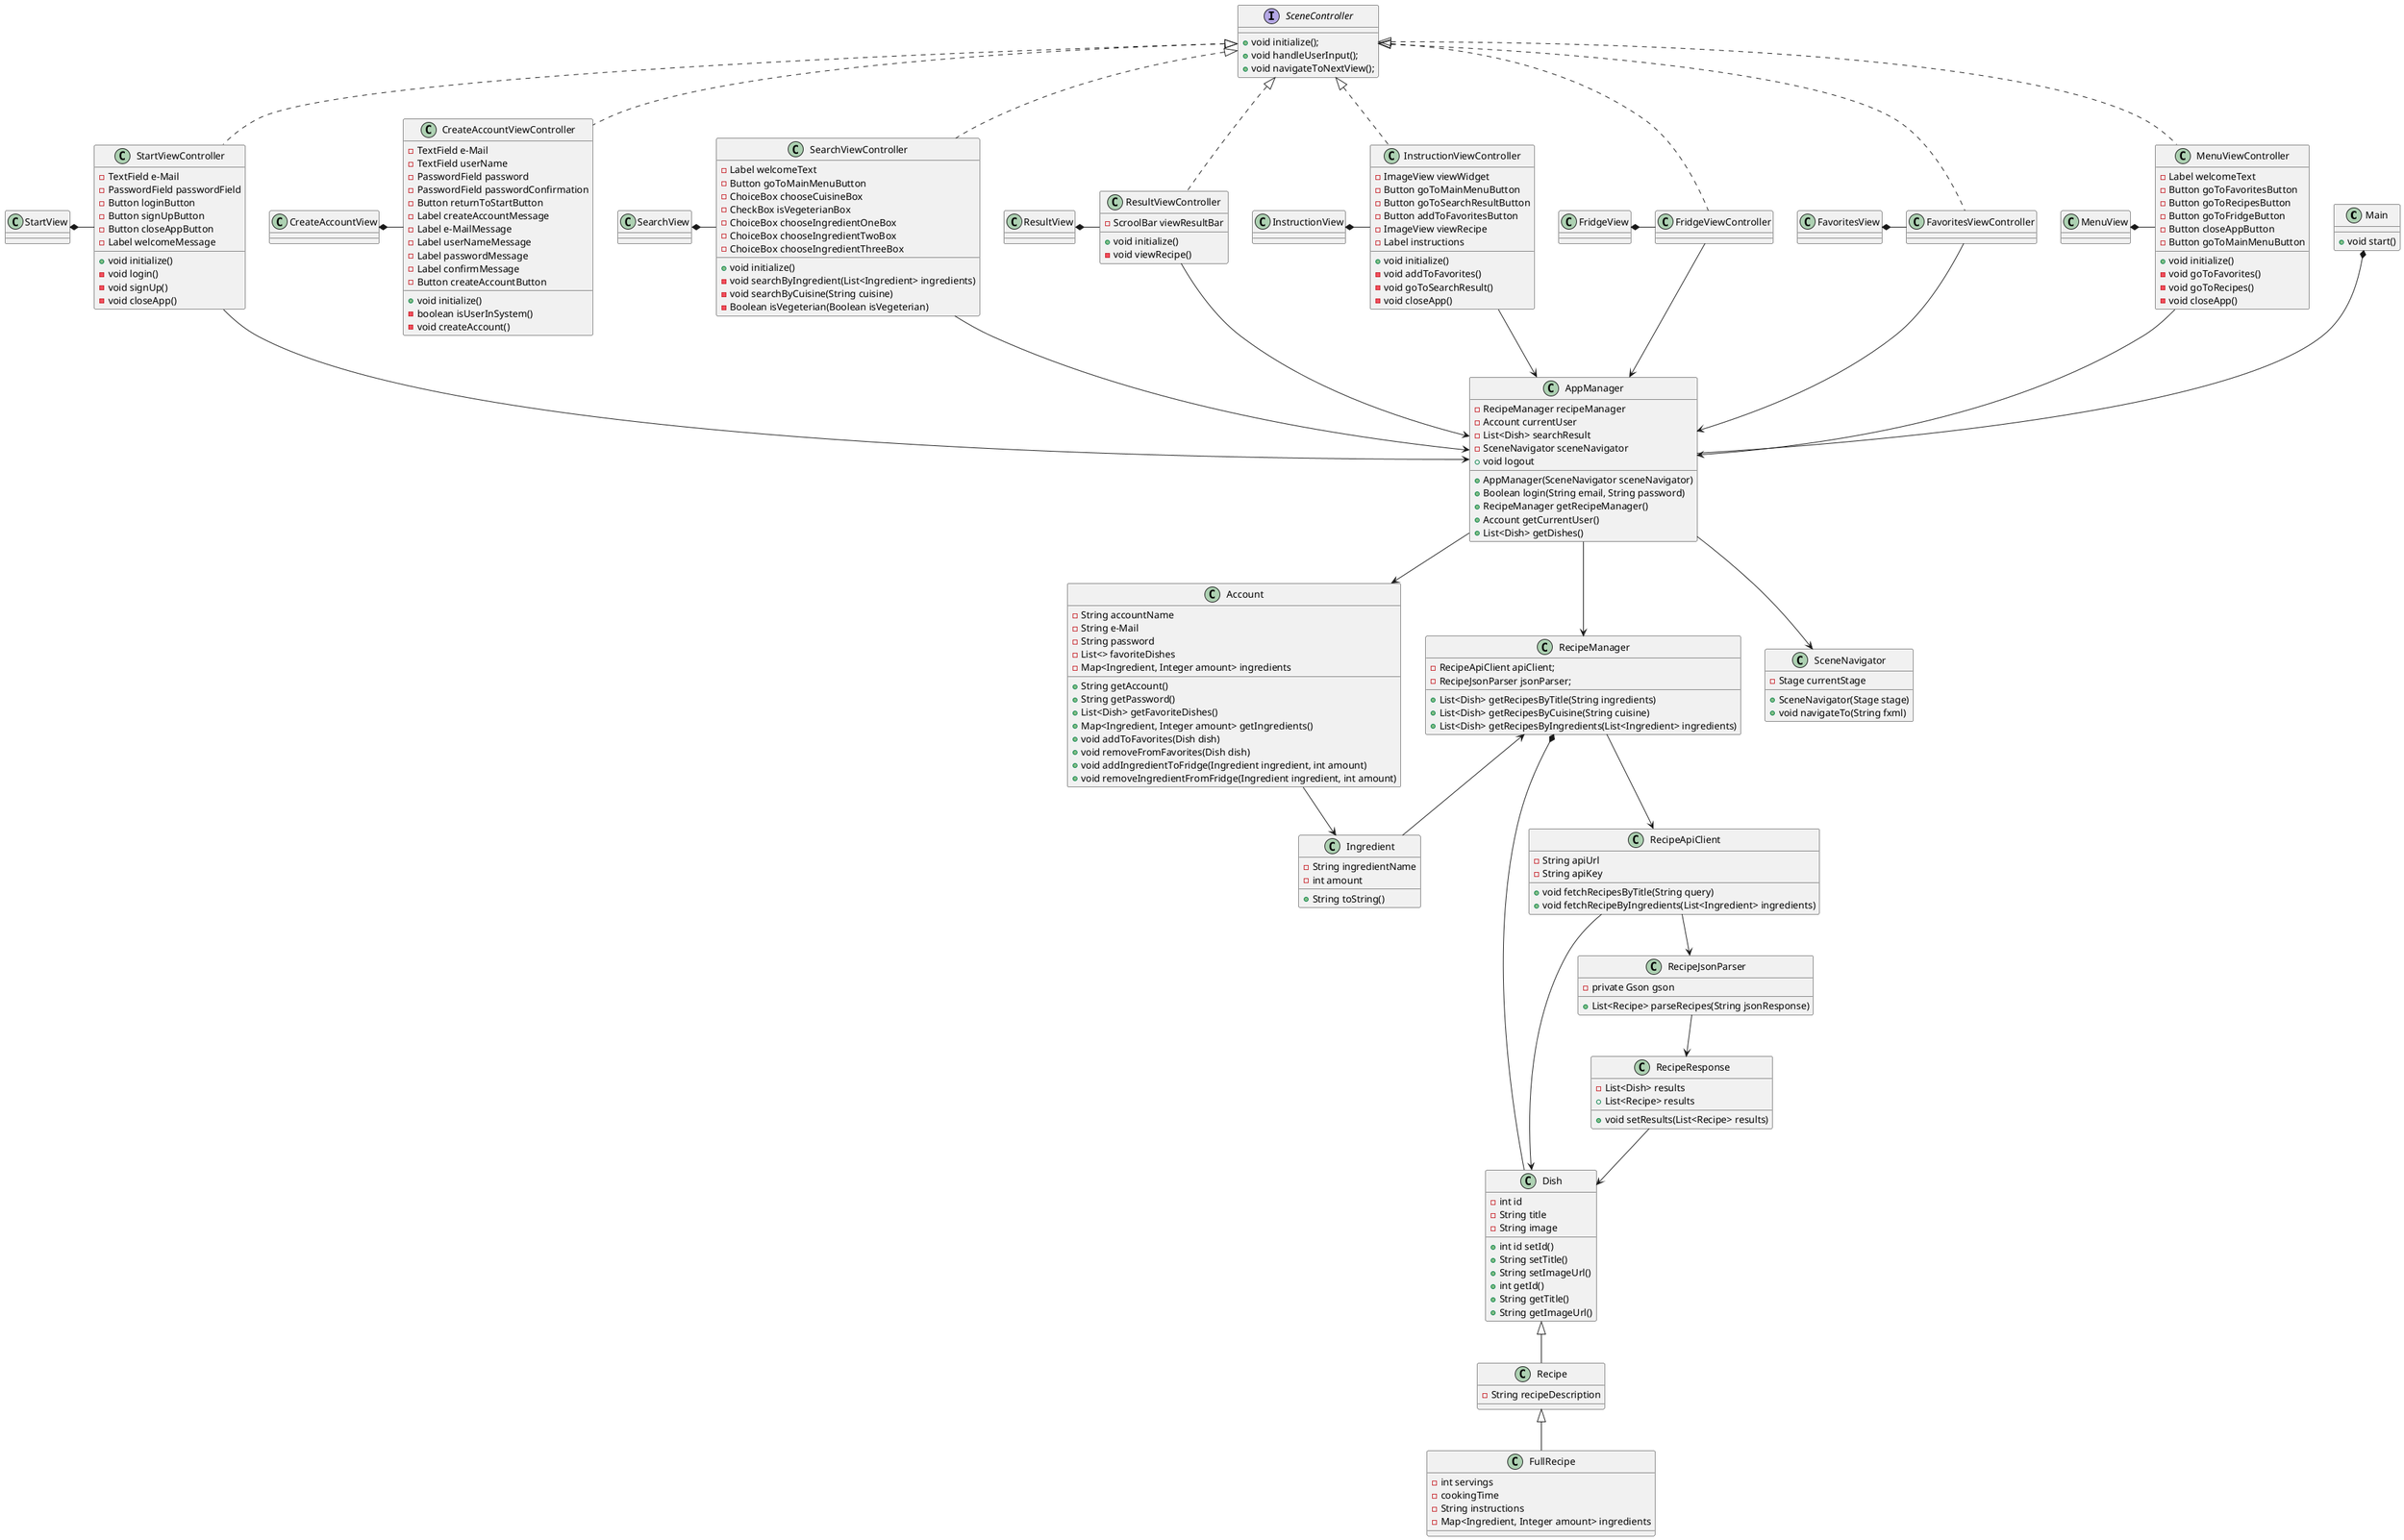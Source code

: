 @startuml
top to bottom direction

class Main{
+ void start()
}


class AppManager{
- RecipeManager recipeManager
- Account currentUser
- List<Dish> searchResult
- SceneNavigator sceneNavigator
+ AppManager(SceneNavigator sceneNavigator)
+ Boolean login(String email, String password)
+ void logout
+ RecipeManager getRecipeManager()
+ Account getCurrentUser()
+ List<Dish> getDishes()
}


interface SceneController{
+ void initialize();
+ void handleUserInput();
+ void navigateToNextView();
}

class StartViewController{
- TextField e-Mail
- PasswordField passwordField
- Button loginButton
- Button signUpButton
- Button closeAppButton
- Label welcomeMessage

+ void initialize()
- void login()
- void signUp()
- void closeApp()
}


class CreateAccountViewController{
- TextField e-Mail
- TextField userName
- PasswordField password
- PasswordField passwordConfirmation
- Button returnToStartButton
- Label createAccountMessage
- Label e-MailMessage
- Label userNameMessage
- Label passwordMessage
- Label confirmMessage
- Button createAccountButton

+ void initialize()
- boolean isUserInSystem()
- void createAccount()
}


class MenuViewController{
- Label welcomeText
- Button goToFavoritesButton
- Button goToRecipesButton
- Button goToFridgeButton
- Button closeAppButton
- Button goToMainMenuButton

+ void initialize()
- void goToFavorites()
- void goToRecipes()
- void closeApp()
}


class InstructionViewController{
- ImageView viewWidget
- Button goToMainMenuButton
- Button goToSearchResultButton
- Button addToFavoritesButton
- ImageView viewRecipe
- Label instructions

+ void initialize()
- void addToFavorites()
- void goToSearchResult()
- void closeApp()
}


class SearchViewController{
- Label welcomeText
- Button goToMainMenuButton
- ChoiceBox chooseCuisineBox
- CheckBox isVegeterianBox
- ChoiceBox chooseIngredientOneBox
- ChoiceBox chooseIngredientTwoBox
- ChoiceBox chooseIngredientThreeBox

+ void initialize()
- void searchByIngredient(List<Ingredient> ingredients)
- void searchByCuisine(String cuisine)
- Boolean isVegeterian(Boolean isVegeterian)
}


class ResultViewController{
- ScroolBar viewResultBar

+ void initialize()
- void viewRecipe()
}

class RecipeManager{
- RecipeApiClient apiClient;
- RecipeJsonParser jsonParser;
+ List<Dish> getRecipesByTitle(String ingredients)
+ List<Dish> getRecipesByCuisine(String cuisine)
+ List<Dish> getRecipesByIngredients(List<Ingredient> ingredients)
}


class Account{
- String accountName
- String e-Mail
- String password
- List<> favoriteDishes
- Map<Ingredient, Integer amount> ingredients

+ String getAccount()
+ String getPassword()
+ List<Dish> getFavoriteDishes()
+ Map<Ingredient, Integer amount> getIngredients()
+ void addToFavorites(Dish dish)
+ void removeFromFavorites(Dish dish)
+ void addIngredientToFridge(Ingredient ingredient, int amount)
+ void removeIngredientFromFridge(Ingredient ingredient, int amount)
}

class Ingredient{
- String ingredientName
- int amount

+ String toString()
}


class Dish{
- int id
- String title
- String image

+ int id setId()
+ String setTitle()
+ String setImageUrl()
+ int getId()
+ String getTitle()
+ String getImageUrl()
}


class Recipe{
- String recipeDescription
}

class FullRecipe{
- int servings
- cookingTime
- String instructions
- Map<Ingredient, Integer amount> ingredients
}

class RecipeApiClient{
- String apiUrl
- String apiKey
+ void fetchRecipesByTitle(String query)
+ void fetchRecipeByIngredients(List<Ingredient> ingredients)
}

class RecipeJsonParser{
- private Gson gson
+ List<Recipe> parseRecipes(String jsonResponse)
}

class RecipeResponse{
- List<Dish> results
+ List<Recipe> results
+ void setResults(List<Recipe> results)
}


class FavoritesView
class FavoritesViewController

class FridgeView
class FridgeViewController

class StartView
class CreateAccountView
class MenuView
class InstructionView
class SearchView
class ResultView

class SceneNavigator{
- Stage currentStage
+ SceneNavigator(Stage stage)
+ void navigateTo(String fxml)
}


Main *-- AppManager
AppManager --> SceneNavigator
AppManager --> RecipeManager
AppManager --> Account
RecipeManager *-- Dish
Dish <|-- Recipe
Recipe <|-- FullRecipe

Account --> Ingredient
RecipeManager <-- Ingredient

RecipeManager --> RecipeApiClient
RecipeApiClient --> RecipeJsonParser
RecipeApiClient --> Dish
RecipeJsonParser --> RecipeResponse
RecipeResponse --> Dish

SceneController <|.. StartViewController
StartView *- StartViewController
StartViewController --> AppManager

SceneController <|.. CreateAccountViewController
CreateAccountView *- CreateAccountViewController

SceneController <|.. MenuViewController
MenuView *- MenuViewController
MenuViewController --> AppManager

SceneController <|.. SearchViewController
SearchView *- SearchViewController
SearchViewController --> AppManager

SceneController <|.. ResultViewController
ResultView *- ResultViewController
ResultViewController --> AppManager

SceneController <|.. InstructionViewController
InstructionView *- InstructionViewController
InstructionViewController --> AppManager

SceneController <|.. FridgeViewController
FridgeView *- FridgeViewController
FridgeViewController --> AppManager

SceneController <|.. FavoritesViewController
FavoritesView *- FavoritesViewController
FavoritesViewController --> AppManager



@enduml